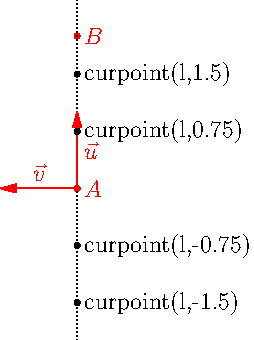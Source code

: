     import geometry;
    size(0,6cm);

    point A=(0,0), B=(0,2);
    line l=line(A,B); show(l);

    dot("curpoint(l,0.75)", curpoint(l,0.75));
    dot("curpoint(l,-0.75)", curpoint(l,-0.75));
    dot("curpoint(l,1.5)", curpoint(l,1.5));
    dot("curpoint(l,-1.5)", curpoint(l,-1.5));

    addMargins(bmargin=5mm);
